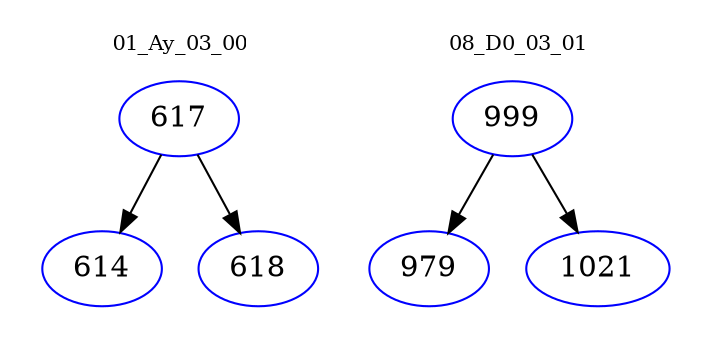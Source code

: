 digraph{
subgraph cluster_0 {
color = white
label = "01_Ay_03_00";
fontsize=10;
T0_617 [label="617", color="blue"]
T0_617 -> T0_614 [color="black"]
T0_614 [label="614", color="blue"]
T0_617 -> T0_618 [color="black"]
T0_618 [label="618", color="blue"]
}
subgraph cluster_1 {
color = white
label = "08_D0_03_01";
fontsize=10;
T1_999 [label="999", color="blue"]
T1_999 -> T1_979 [color="black"]
T1_979 [label="979", color="blue"]
T1_999 -> T1_1021 [color="black"]
T1_1021 [label="1021", color="blue"]
}
}
